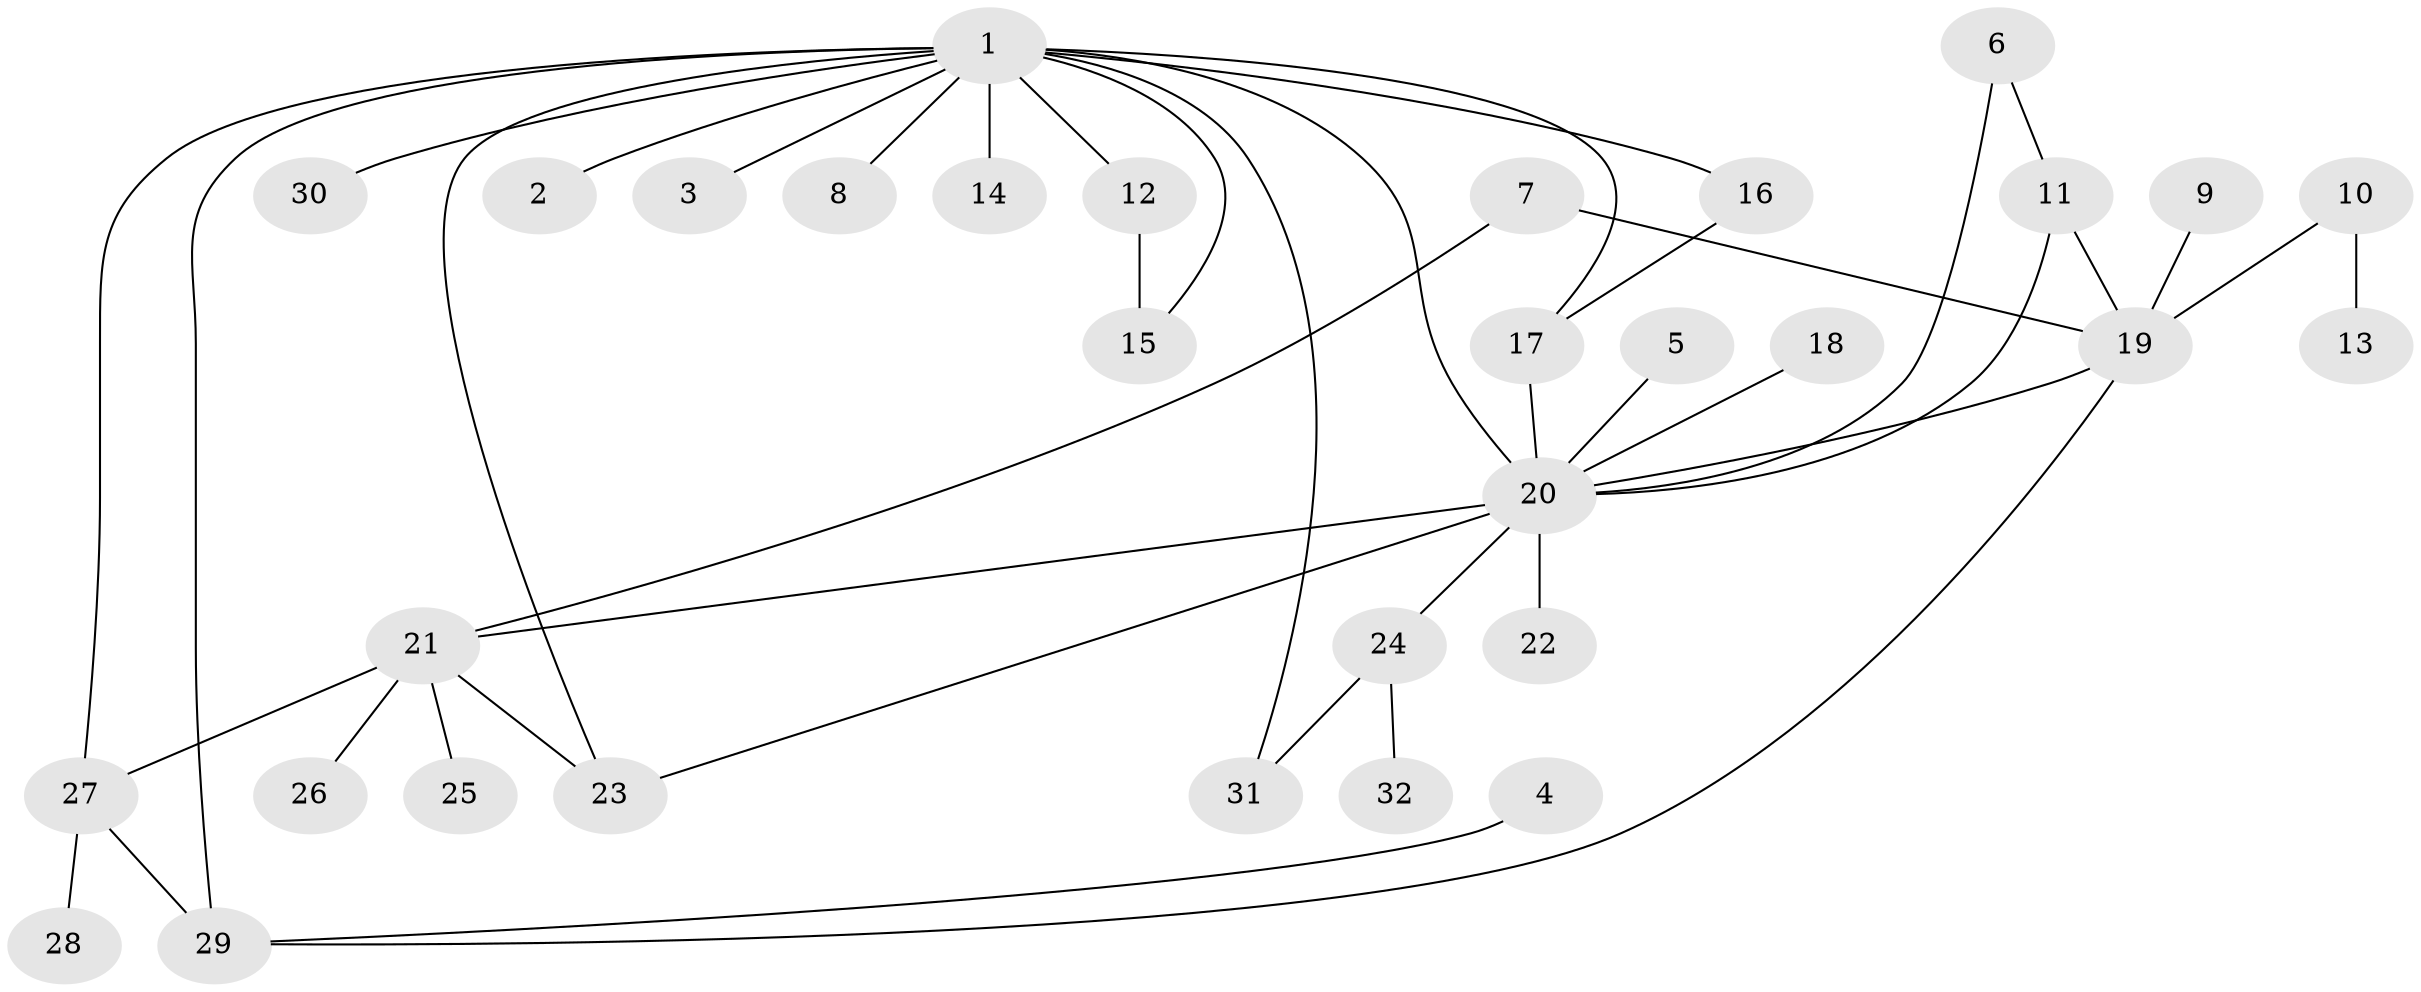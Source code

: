 // original degree distribution, {7: 0.015625, 13: 0.015625, 6: 0.03125, 1: 0.390625, 5: 0.03125, 3: 0.1875, 2: 0.265625, 4: 0.046875, 11: 0.015625}
// Generated by graph-tools (version 1.1) at 2025/26/03/09/25 03:26:03]
// undirected, 32 vertices, 43 edges
graph export_dot {
graph [start="1"]
  node [color=gray90,style=filled];
  1;
  2;
  3;
  4;
  5;
  6;
  7;
  8;
  9;
  10;
  11;
  12;
  13;
  14;
  15;
  16;
  17;
  18;
  19;
  20;
  21;
  22;
  23;
  24;
  25;
  26;
  27;
  28;
  29;
  30;
  31;
  32;
  1 -- 2 [weight=1.0];
  1 -- 3 [weight=1.0];
  1 -- 8 [weight=1.0];
  1 -- 12 [weight=2.0];
  1 -- 14 [weight=1.0];
  1 -- 15 [weight=1.0];
  1 -- 16 [weight=1.0];
  1 -- 17 [weight=2.0];
  1 -- 20 [weight=1.0];
  1 -- 23 [weight=1.0];
  1 -- 27 [weight=1.0];
  1 -- 29 [weight=2.0];
  1 -- 30 [weight=1.0];
  1 -- 31 [weight=1.0];
  4 -- 29 [weight=1.0];
  5 -- 20 [weight=1.0];
  6 -- 11 [weight=1.0];
  6 -- 20 [weight=1.0];
  7 -- 19 [weight=1.0];
  7 -- 21 [weight=1.0];
  9 -- 19 [weight=1.0];
  10 -- 13 [weight=1.0];
  10 -- 19 [weight=1.0];
  11 -- 19 [weight=1.0];
  11 -- 20 [weight=1.0];
  12 -- 15 [weight=1.0];
  16 -- 17 [weight=1.0];
  17 -- 20 [weight=1.0];
  18 -- 20 [weight=1.0];
  19 -- 20 [weight=1.0];
  19 -- 29 [weight=1.0];
  20 -- 21 [weight=2.0];
  20 -- 22 [weight=1.0];
  20 -- 23 [weight=1.0];
  20 -- 24 [weight=1.0];
  21 -- 23 [weight=1.0];
  21 -- 25 [weight=1.0];
  21 -- 26 [weight=1.0];
  21 -- 27 [weight=1.0];
  24 -- 31 [weight=1.0];
  24 -- 32 [weight=1.0];
  27 -- 28 [weight=1.0];
  27 -- 29 [weight=1.0];
}
